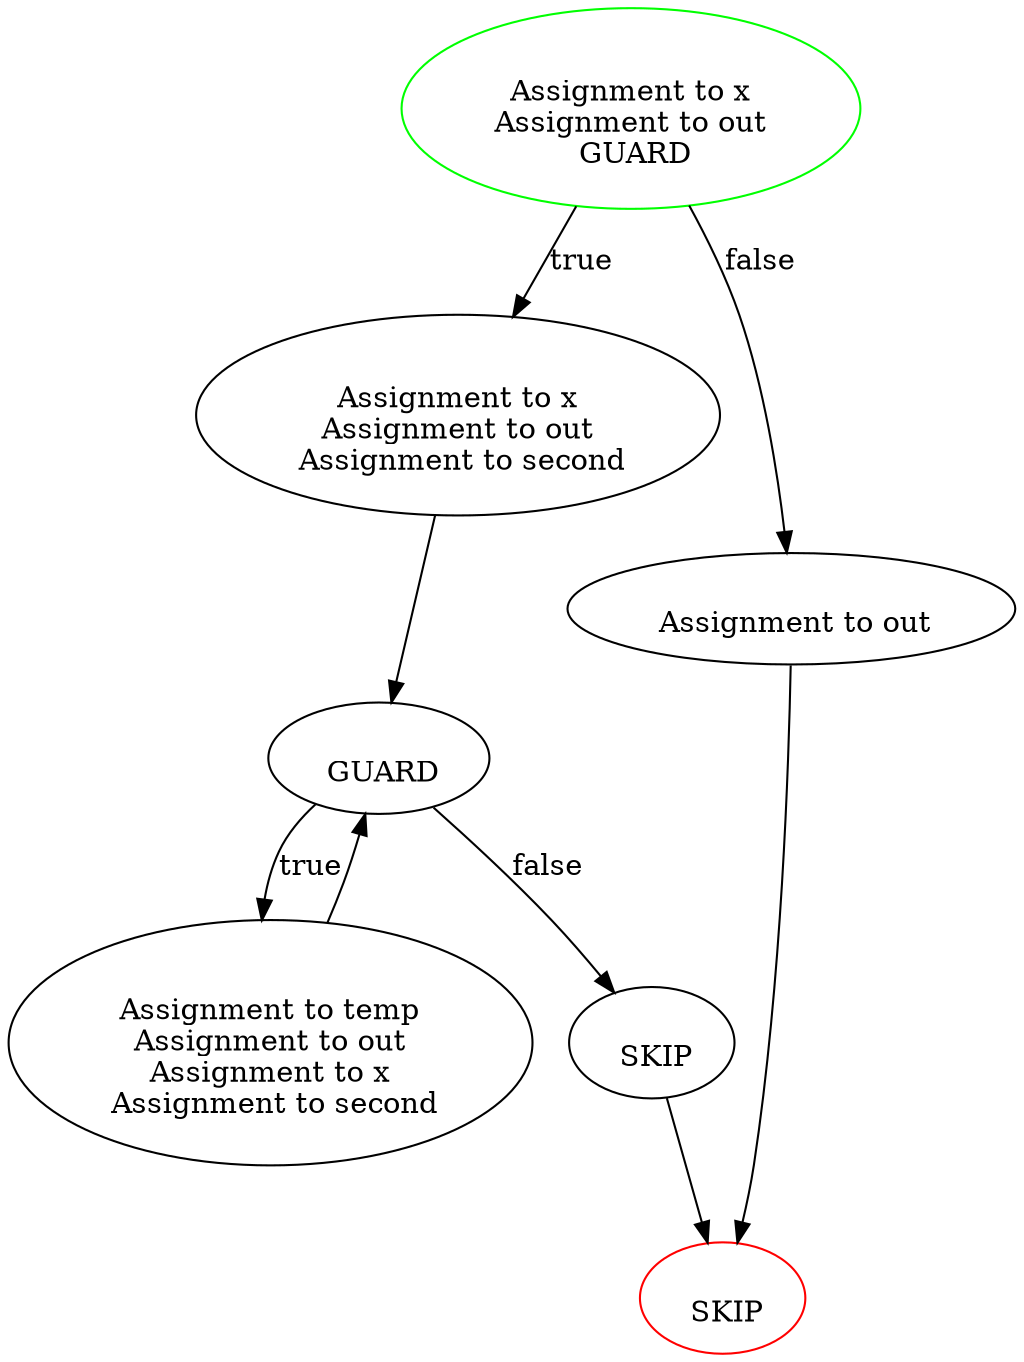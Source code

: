 digraph G {
  // Entry node
  0 [shape=ellipse, color=green];
  // Exit node
  6 [shape=ellipse, color=red];
  0 [label=" \n Assignment to x \n Assignment to out \n GUARD"];
  1 [label=" \n Assignment to x \n Assignment to out \n Assignment to second"];
  2 [label=" \n GUARD"];
  3 [label=" \n Assignment to temp \n Assignment to out \n Assignment to x \n Assignment to second"];
  4 [label=" \n SKIP"];
  5 [label=" \n Assignment to out"];
  6 [label=" \n SKIP"];
0 -> 1 [label="true"];
0 -> 5 [label="false"];1 -> 2;
2 -> 3 [label="true"];
2 -> 4 [label="false"];3 -> 2;
4 -> 6;
5 -> 6;
}
